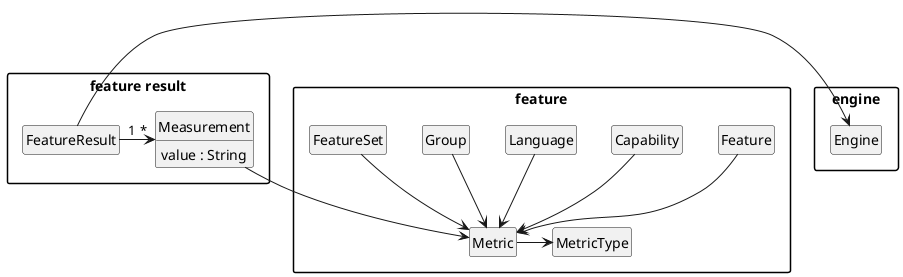 @startuml

package "engine" {
  class Engine
}
package "feature result" {
  class FeatureResult
  class Measurement {
    value : String
  }

  FeatureResult "1"->"*" Measurement
  FeatureResult -> Engine
}

package "feature" {

	class Metric

	class Feature
	class Capability
    	class Language
    	class Group
    	class FeatureSet

	Feature --> Metric
	Capability --> Metric
	Language --> Metric
	Group --> Metric
	FeatureSet --> Metric

	Metric -right-> MetricType
}

Measurement --> Metric

hide empty members
hide empty methods
hide circle

skinparam monochrome true
skinparam shadowing false
skinparam packageStyle rect
@enduml
